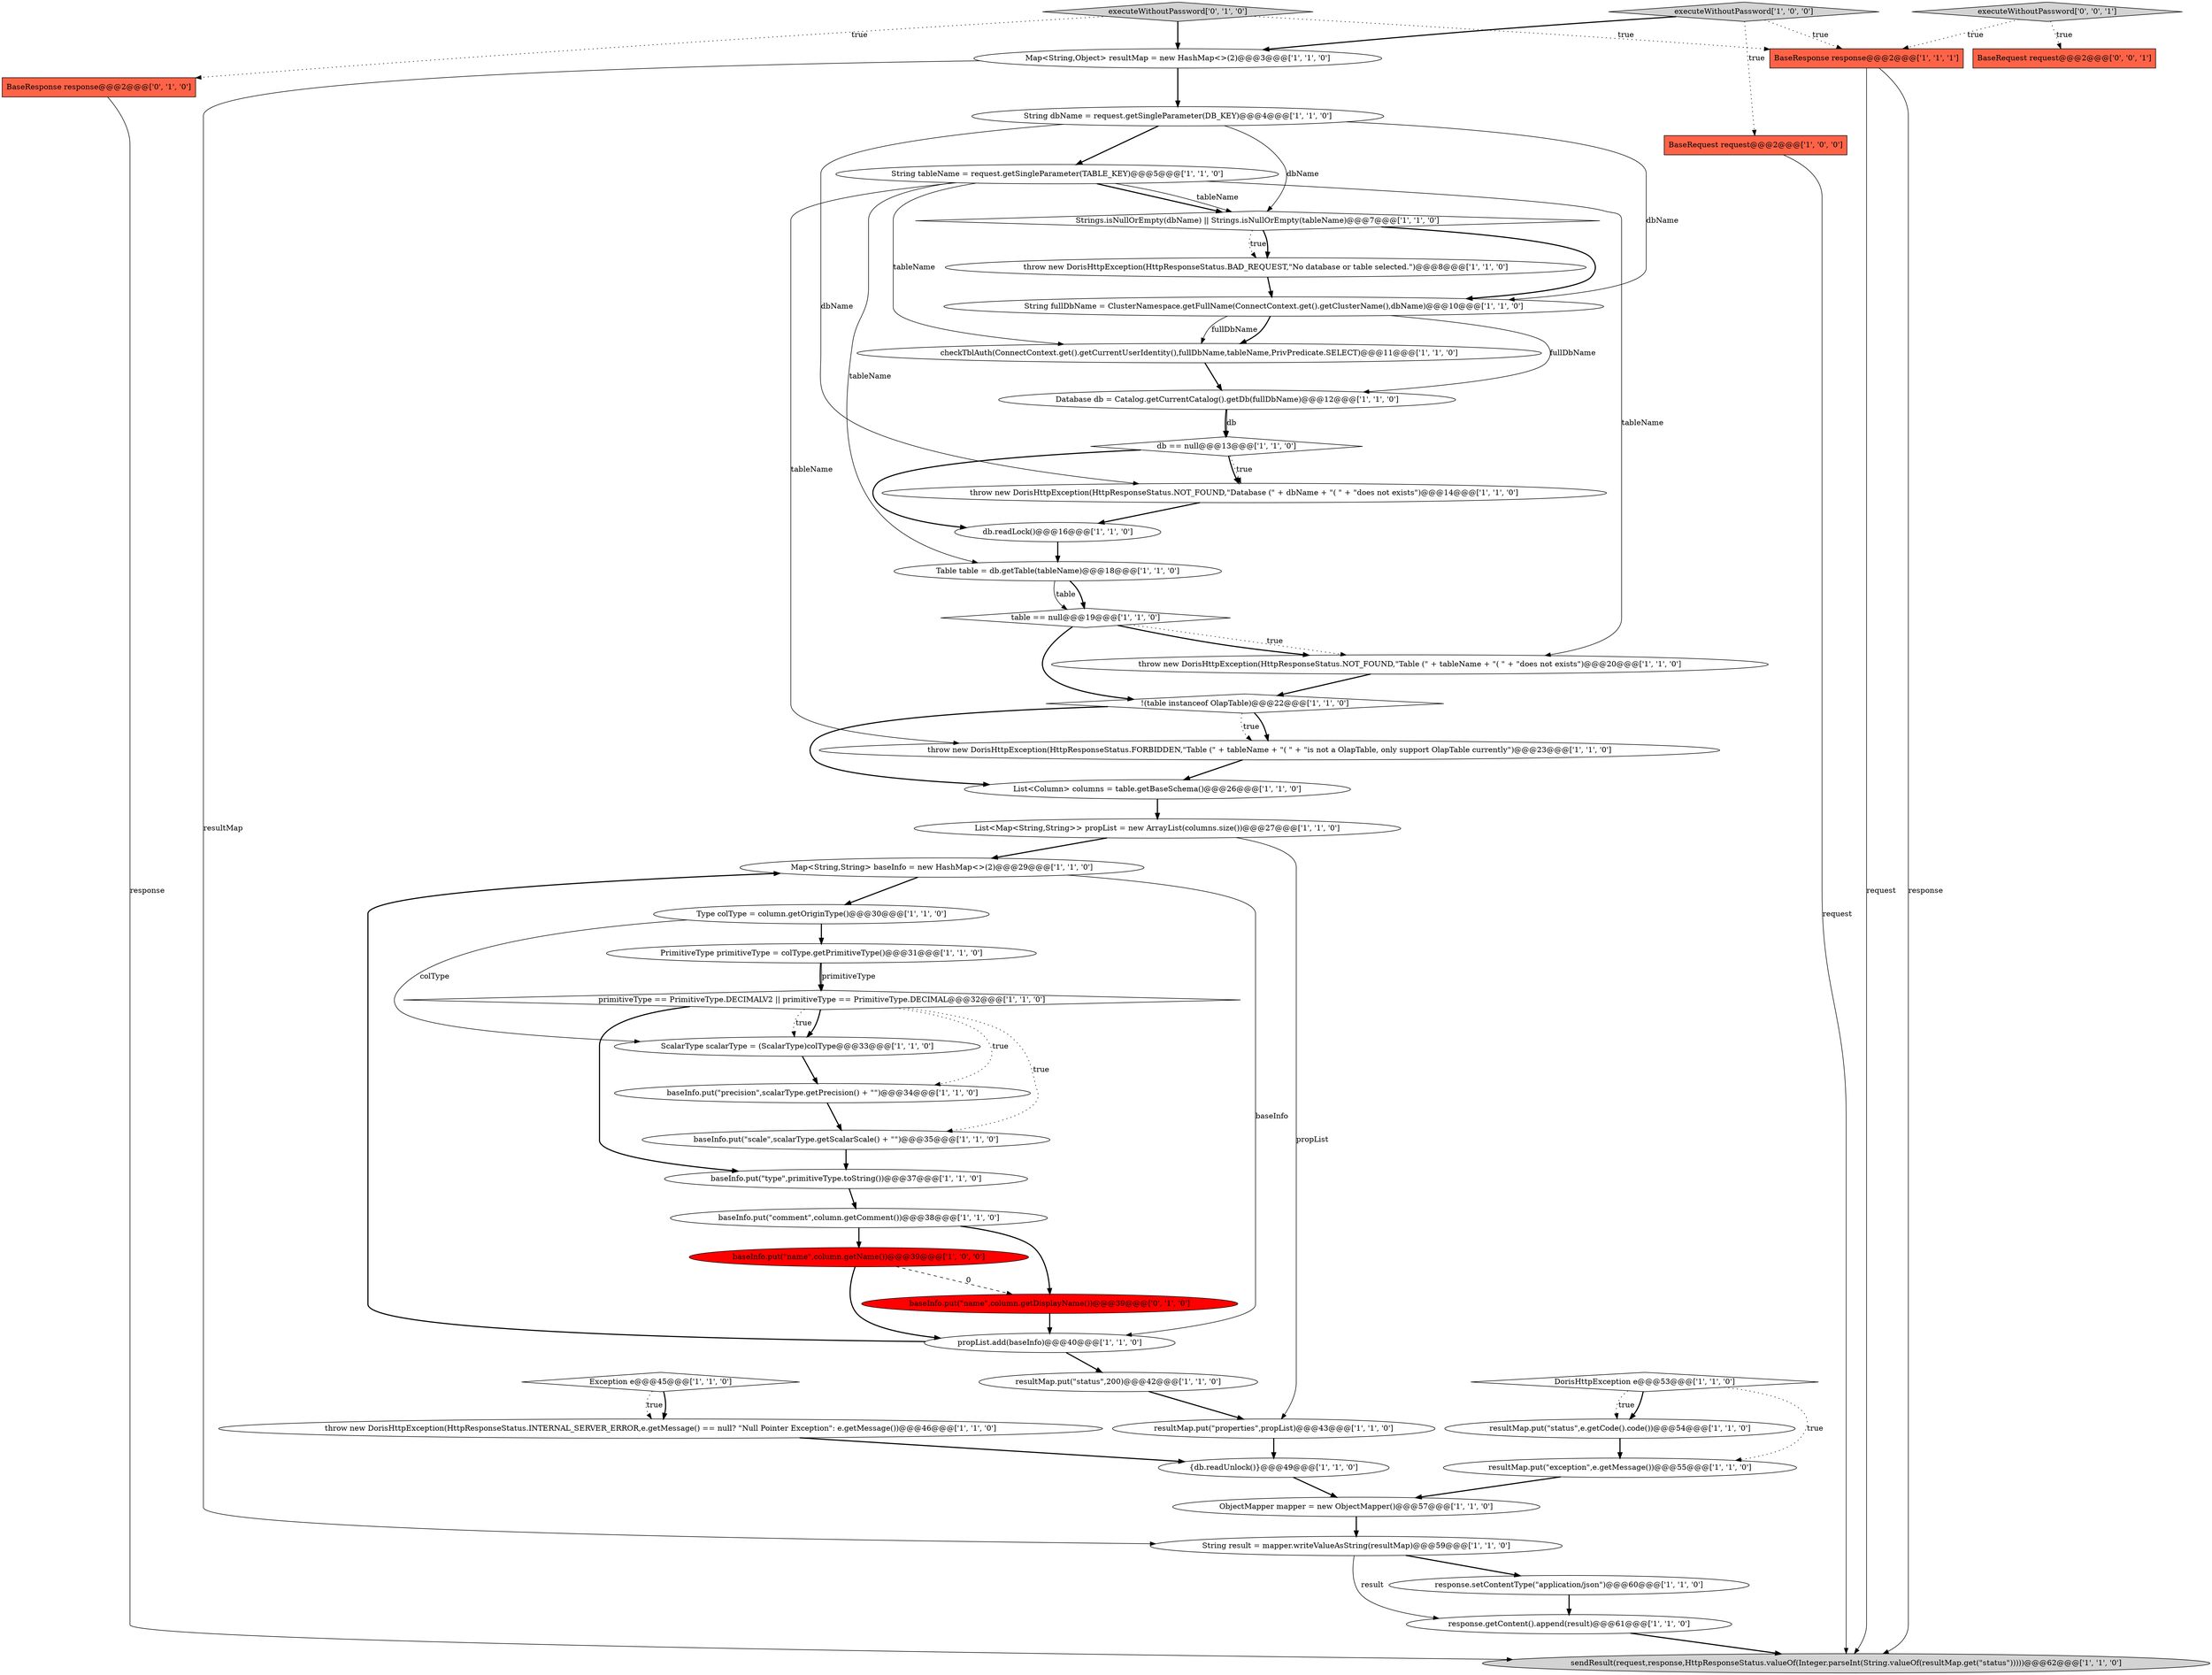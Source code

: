 digraph {
33 [style = filled, label = "throw new DorisHttpException(HttpResponseStatus.NOT_FOUND,\"Table (\" + tableName + \"( \" + \"does not exists\")@@@20@@@['1', '1', '0']", fillcolor = white, shape = ellipse image = "AAA0AAABBB1BBB"];
46 [style = filled, label = "BaseResponse response@@@2@@@['0', '1', '0']", fillcolor = tomato, shape = box image = "AAA0AAABBB2BBB"];
11 [style = filled, label = "{db.readUnlock()}@@@49@@@['1', '1', '0']", fillcolor = white, shape = ellipse image = "AAA0AAABBB1BBB"];
22 [style = filled, label = "checkTblAuth(ConnectContext.get().getCurrentUserIdentity(),fullDbName,tableName,PrivPredicate.SELECT)@@@11@@@['1', '1', '0']", fillcolor = white, shape = ellipse image = "AAA0AAABBB1BBB"];
34 [style = filled, label = "throw new DorisHttpException(HttpResponseStatus.NOT_FOUND,\"Database (\" + dbName + \"( \" + \"does not exists\")@@@14@@@['1', '1', '0']", fillcolor = white, shape = ellipse image = "AAA0AAABBB1BBB"];
36 [style = filled, label = "String result = mapper.writeValueAsString(resultMap)@@@59@@@['1', '1', '0']", fillcolor = white, shape = ellipse image = "AAA0AAABBB1BBB"];
47 [style = filled, label = "baseInfo.put(\"name\",column.getDisplayName())@@@39@@@['0', '1', '0']", fillcolor = red, shape = ellipse image = "AAA1AAABBB2BBB"];
17 [style = filled, label = "Map<String,Object> resultMap = new HashMap<>(2)@@@3@@@['1', '1', '0']", fillcolor = white, shape = ellipse image = "AAA0AAABBB1BBB"];
44 [style = filled, label = "throw new DorisHttpException(HttpResponseStatus.INTERNAL_SERVER_ERROR,e.getMessage() == null? \"Null Pointer Exception\": e.getMessage())@@@46@@@['1', '1', '0']", fillcolor = white, shape = ellipse image = "AAA0AAABBB1BBB"];
42 [style = filled, label = "ScalarType scalarType = (ScalarType)colType@@@33@@@['1', '1', '0']", fillcolor = white, shape = ellipse image = "AAA0AAABBB1BBB"];
21 [style = filled, label = "PrimitiveType primitiveType = colType.getPrimitiveType()@@@31@@@['1', '1', '0']", fillcolor = white, shape = ellipse image = "AAA0AAABBB1BBB"];
2 [style = filled, label = "String tableName = request.getSingleParameter(TABLE_KEY)@@@5@@@['1', '1', '0']", fillcolor = white, shape = ellipse image = "AAA0AAABBB1BBB"];
45 [style = filled, label = "executeWithoutPassword['0', '1', '0']", fillcolor = lightgray, shape = diamond image = "AAA0AAABBB2BBB"];
49 [style = filled, label = "executeWithoutPassword['0', '0', '1']", fillcolor = lightgray, shape = diamond image = "AAA0AAABBB3BBB"];
30 [style = filled, label = "propList.add(baseInfo)@@@40@@@['1', '1', '0']", fillcolor = white, shape = ellipse image = "AAA0AAABBB1BBB"];
35 [style = filled, label = "baseInfo.put(\"precision\",scalarType.getPrecision() + \"\")@@@34@@@['1', '1', '0']", fillcolor = white, shape = ellipse image = "AAA0AAABBB1BBB"];
9 [style = filled, label = "db.readLock()@@@16@@@['1', '1', '0']", fillcolor = white, shape = ellipse image = "AAA0AAABBB1BBB"];
40 [style = filled, label = "baseInfo.put(\"scale\",scalarType.getScalarScale() + \"\")@@@35@@@['1', '1', '0']", fillcolor = white, shape = ellipse image = "AAA0AAABBB1BBB"];
24 [style = filled, label = "ObjectMapper mapper = new ObjectMapper()@@@57@@@['1', '1', '0']", fillcolor = white, shape = ellipse image = "AAA0AAABBB1BBB"];
13 [style = filled, label = "primitiveType == PrimitiveType.DECIMALV2 || primitiveType == PrimitiveType.DECIMAL@@@32@@@['1', '1', '0']", fillcolor = white, shape = diamond image = "AAA0AAABBB1BBB"];
8 [style = filled, label = "sendResult(request,response,HttpResponseStatus.valueOf(Integer.parseInt(String.valueOf(resultMap.get(\"status\")))))@@@62@@@['1', '1', '0']", fillcolor = lightgray, shape = ellipse image = "AAA0AAABBB1BBB"];
43 [style = filled, label = "resultMap.put(\"status\",e.getCode().code())@@@54@@@['1', '1', '0']", fillcolor = white, shape = ellipse image = "AAA0AAABBB1BBB"];
14 [style = filled, label = "db == null@@@13@@@['1', '1', '0']", fillcolor = white, shape = diamond image = "AAA0AAABBB1BBB"];
41 [style = filled, label = "response.setContentType(\"application/json\")@@@60@@@['1', '1', '0']", fillcolor = white, shape = ellipse image = "AAA0AAABBB1BBB"];
6 [style = filled, label = "DorisHttpException e@@@53@@@['1', '1', '0']", fillcolor = white, shape = diamond image = "AAA0AAABBB1BBB"];
12 [style = filled, label = "List<Map<String,String>> propList = new ArrayList(columns.size())@@@27@@@['1', '1', '0']", fillcolor = white, shape = ellipse image = "AAA0AAABBB1BBB"];
0 [style = filled, label = "Strings.isNullOrEmpty(dbName) || Strings.isNullOrEmpty(tableName)@@@7@@@['1', '1', '0']", fillcolor = white, shape = diamond image = "AAA0AAABBB1BBB"];
32 [style = filled, label = "!(table instanceof OlapTable)@@@22@@@['1', '1', '0']", fillcolor = white, shape = diamond image = "AAA0AAABBB1BBB"];
39 [style = filled, label = "Database db = Catalog.getCurrentCatalog().getDb(fullDbName)@@@12@@@['1', '1', '0']", fillcolor = white, shape = ellipse image = "AAA0AAABBB1BBB"];
15 [style = filled, label = "table == null@@@19@@@['1', '1', '0']", fillcolor = white, shape = diamond image = "AAA0AAABBB1BBB"];
16 [style = filled, label = "response.getContent().append(result)@@@61@@@['1', '1', '0']", fillcolor = white, shape = ellipse image = "AAA0AAABBB1BBB"];
38 [style = filled, label = "String fullDbName = ClusterNamespace.getFullName(ConnectContext.get().getClusterName(),dbName)@@@10@@@['1', '1', '0']", fillcolor = white, shape = ellipse image = "AAA0AAABBB1BBB"];
23 [style = filled, label = "BaseRequest request@@@2@@@['1', '0', '0']", fillcolor = tomato, shape = box image = "AAA0AAABBB1BBB"];
31 [style = filled, label = "String dbName = request.getSingleParameter(DB_KEY)@@@4@@@['1', '1', '0']", fillcolor = white, shape = ellipse image = "AAA0AAABBB1BBB"];
48 [style = filled, label = "BaseRequest request@@@2@@@['0', '0', '1']", fillcolor = tomato, shape = box image = "AAA0AAABBB3BBB"];
7 [style = filled, label = "Exception e@@@45@@@['1', '1', '0']", fillcolor = white, shape = diamond image = "AAA0AAABBB1BBB"];
10 [style = filled, label = "baseInfo.put(\"type\",primitiveType.toString())@@@37@@@['1', '1', '0']", fillcolor = white, shape = ellipse image = "AAA0AAABBB1BBB"];
28 [style = filled, label = "resultMap.put(\"exception\",e.getMessage())@@@55@@@['1', '1', '0']", fillcolor = white, shape = ellipse image = "AAA0AAABBB1BBB"];
37 [style = filled, label = "throw new DorisHttpException(HttpResponseStatus.BAD_REQUEST,\"No database or table selected.\")@@@8@@@['1', '1', '0']", fillcolor = white, shape = ellipse image = "AAA0AAABBB1BBB"];
25 [style = filled, label = "Type colType = column.getOriginType()@@@30@@@['1', '1', '0']", fillcolor = white, shape = ellipse image = "AAA0AAABBB1BBB"];
4 [style = filled, label = "Map<String,String> baseInfo = new HashMap<>(2)@@@29@@@['1', '1', '0']", fillcolor = white, shape = ellipse image = "AAA0AAABBB1BBB"];
5 [style = filled, label = "executeWithoutPassword['1', '0', '0']", fillcolor = lightgray, shape = diamond image = "AAA0AAABBB1BBB"];
19 [style = filled, label = "throw new DorisHttpException(HttpResponseStatus.FORBIDDEN,\"Table (\" + tableName + \"( \" + \"is not a OlapTable, only support OlapTable currently\")@@@23@@@['1', '1', '0']", fillcolor = white, shape = ellipse image = "AAA0AAABBB1BBB"];
26 [style = filled, label = "BaseResponse response@@@2@@@['1', '1', '1']", fillcolor = tomato, shape = box image = "AAA0AAABBB1BBB"];
20 [style = filled, label = "resultMap.put(\"properties\",propList)@@@43@@@['1', '1', '0']", fillcolor = white, shape = ellipse image = "AAA0AAABBB1BBB"];
29 [style = filled, label = "Table table = db.getTable(tableName)@@@18@@@['1', '1', '0']", fillcolor = white, shape = ellipse image = "AAA0AAABBB1BBB"];
27 [style = filled, label = "baseInfo.put(\"comment\",column.getComment())@@@38@@@['1', '1', '0']", fillcolor = white, shape = ellipse image = "AAA0AAABBB1BBB"];
18 [style = filled, label = "baseInfo.put(\"name\",column.getName())@@@39@@@['1', '0', '0']", fillcolor = red, shape = ellipse image = "AAA1AAABBB1BBB"];
1 [style = filled, label = "List<Column> columns = table.getBaseSchema()@@@26@@@['1', '1', '0']", fillcolor = white, shape = ellipse image = "AAA0AAABBB1BBB"];
3 [style = filled, label = "resultMap.put(\"status\",200)@@@42@@@['1', '1', '0']", fillcolor = white, shape = ellipse image = "AAA0AAABBB1BBB"];
12->20 [style = solid, label="propList"];
31->34 [style = solid, label="dbName"];
29->15 [style = bold, label=""];
6->43 [style = bold, label=""];
34->9 [style = bold, label=""];
4->25 [style = bold, label=""];
5->23 [style = dotted, label="true"];
39->14 [style = bold, label=""];
18->30 [style = bold, label=""];
15->33 [style = dotted, label="true"];
13->35 [style = dotted, label="true"];
19->1 [style = bold, label=""];
37->38 [style = bold, label=""];
1->12 [style = bold, label=""];
14->9 [style = bold, label=""];
45->17 [style = bold, label=""];
2->29 [style = solid, label="tableName"];
9->29 [style = bold, label=""];
26->8 [style = solid, label="response"];
23->8 [style = solid, label="request"];
25->21 [style = bold, label=""];
21->13 [style = bold, label=""];
49->48 [style = dotted, label="true"];
17->36 [style = solid, label="resultMap"];
2->33 [style = solid, label="tableName"];
36->16 [style = solid, label="result"];
36->41 [style = bold, label=""];
31->2 [style = bold, label=""];
5->17 [style = bold, label=""];
0->38 [style = bold, label=""];
35->40 [style = bold, label=""];
6->43 [style = dotted, label="true"];
0->37 [style = dotted, label="true"];
28->24 [style = bold, label=""];
5->26 [style = dotted, label="true"];
39->14 [style = solid, label="db"];
14->34 [style = dotted, label="true"];
13->40 [style = dotted, label="true"];
27->47 [style = bold, label=""];
7->44 [style = bold, label=""];
46->8 [style = solid, label="response"];
15->33 [style = bold, label=""];
13->10 [style = bold, label=""];
27->18 [style = bold, label=""];
2->19 [style = solid, label="tableName"];
13->42 [style = bold, label=""];
16->8 [style = bold, label=""];
45->46 [style = dotted, label="true"];
31->0 [style = solid, label="dbName"];
25->42 [style = solid, label="colType"];
32->19 [style = bold, label=""];
11->24 [style = bold, label=""];
21->13 [style = solid, label="primitiveType"];
2->0 [style = bold, label=""];
30->3 [style = bold, label=""];
32->1 [style = bold, label=""];
45->26 [style = dotted, label="true"];
22->39 [style = bold, label=""];
49->26 [style = dotted, label="true"];
33->32 [style = bold, label=""];
41->16 [style = bold, label=""];
29->15 [style = solid, label="table"];
2->22 [style = solid, label="tableName"];
38->39 [style = solid, label="fullDbName"];
20->11 [style = bold, label=""];
40->10 [style = bold, label=""];
4->30 [style = solid, label="baseInfo"];
18->47 [style = dashed, label="0"];
26->8 [style = solid, label="request"];
0->37 [style = bold, label=""];
10->27 [style = bold, label=""];
17->31 [style = bold, label=""];
14->34 [style = bold, label=""];
13->42 [style = dotted, label="true"];
2->0 [style = solid, label="tableName"];
43->28 [style = bold, label=""];
47->30 [style = bold, label=""];
42->35 [style = bold, label=""];
6->28 [style = dotted, label="true"];
31->38 [style = solid, label="dbName"];
24->36 [style = bold, label=""];
38->22 [style = solid, label="fullDbName"];
3->20 [style = bold, label=""];
12->4 [style = bold, label=""];
30->4 [style = bold, label=""];
7->44 [style = dotted, label="true"];
44->11 [style = bold, label=""];
38->22 [style = bold, label=""];
15->32 [style = bold, label=""];
32->19 [style = dotted, label="true"];
}
